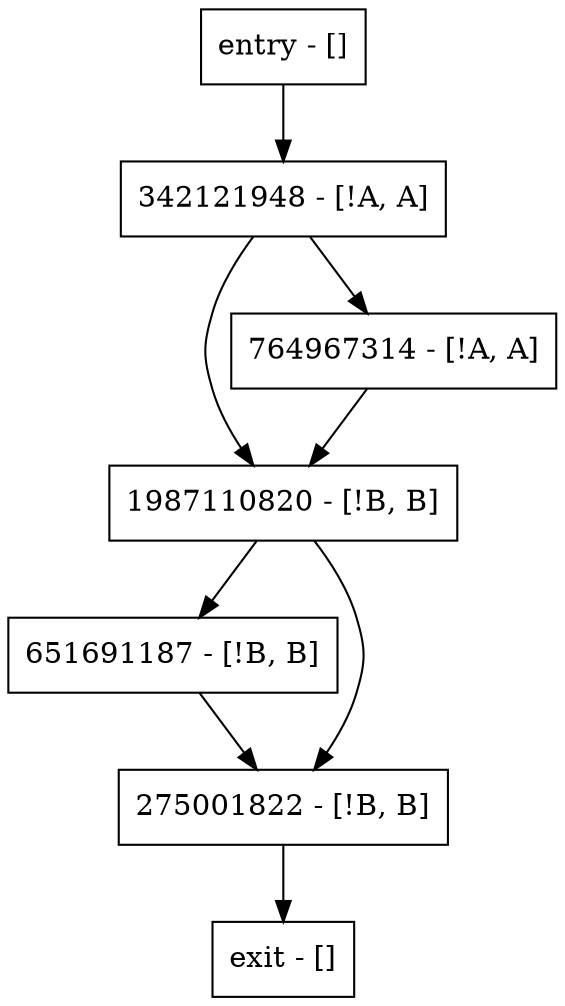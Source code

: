 digraph main {
node [shape=record];
entry [label="entry - []"];
exit [label="exit - []"];
342121948 [label="342121948 - [!A, A]"];
1987110820 [label="1987110820 - [!B, B]"];
651691187 [label="651691187 - [!B, B]"];
275001822 [label="275001822 - [!B, B]"];
764967314 [label="764967314 - [!A, A]"];
entry;
exit;
entry -> 342121948;
342121948 -> 1987110820;
342121948 -> 764967314;
1987110820 -> 651691187;
1987110820 -> 275001822;
651691187 -> 275001822;
275001822 -> exit;
764967314 -> 1987110820;
}
